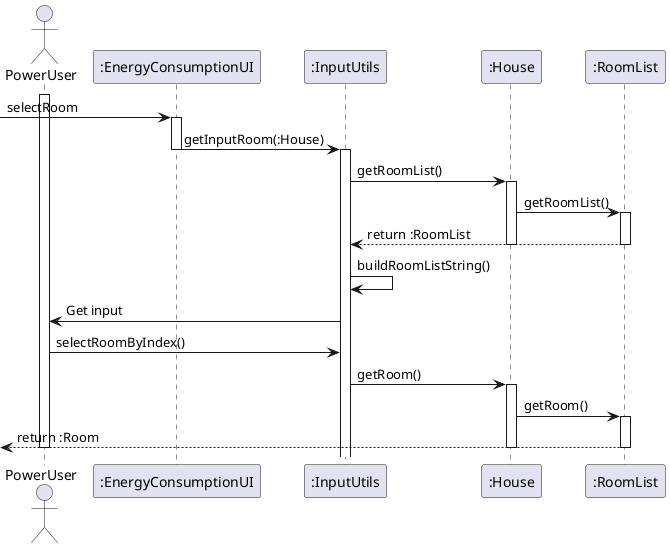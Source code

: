 @startuml

actor PowerUser

activate PowerUser
-> ":EnergyConsumptionUI": selectRoom
activate ":EnergyConsumptionUI"
":EnergyConsumptionUI" -> ":InputUtils": getInputRoom(:House)
deactivate ":EnergyConsumptionUI"
activate ":InputUtils"
":InputUtils" -> ":House": getRoomList()
activate ":House"
":House" -> ":RoomList": getRoomList()
activate ":RoomList"
":RoomList" --> ":InputUtils": return :RoomList
deactivate ":RoomList"
deactivate ":House"
":InputUtils" -> ":InputUtils": buildRoomListString()
":InputUtils" -> PowerUser: Get input
PowerUser -> ":InputUtils": selectRoomByIndex()
":InputUtils" -> ":House": getRoom()
activate ":House"
":House" -> ":RoomList": getRoom()
activate ":RoomList"
<-- ":RoomList": return :Room
deactivate ":RoomList"
deactivate ":House"
deactivate PowerUser
@enduml